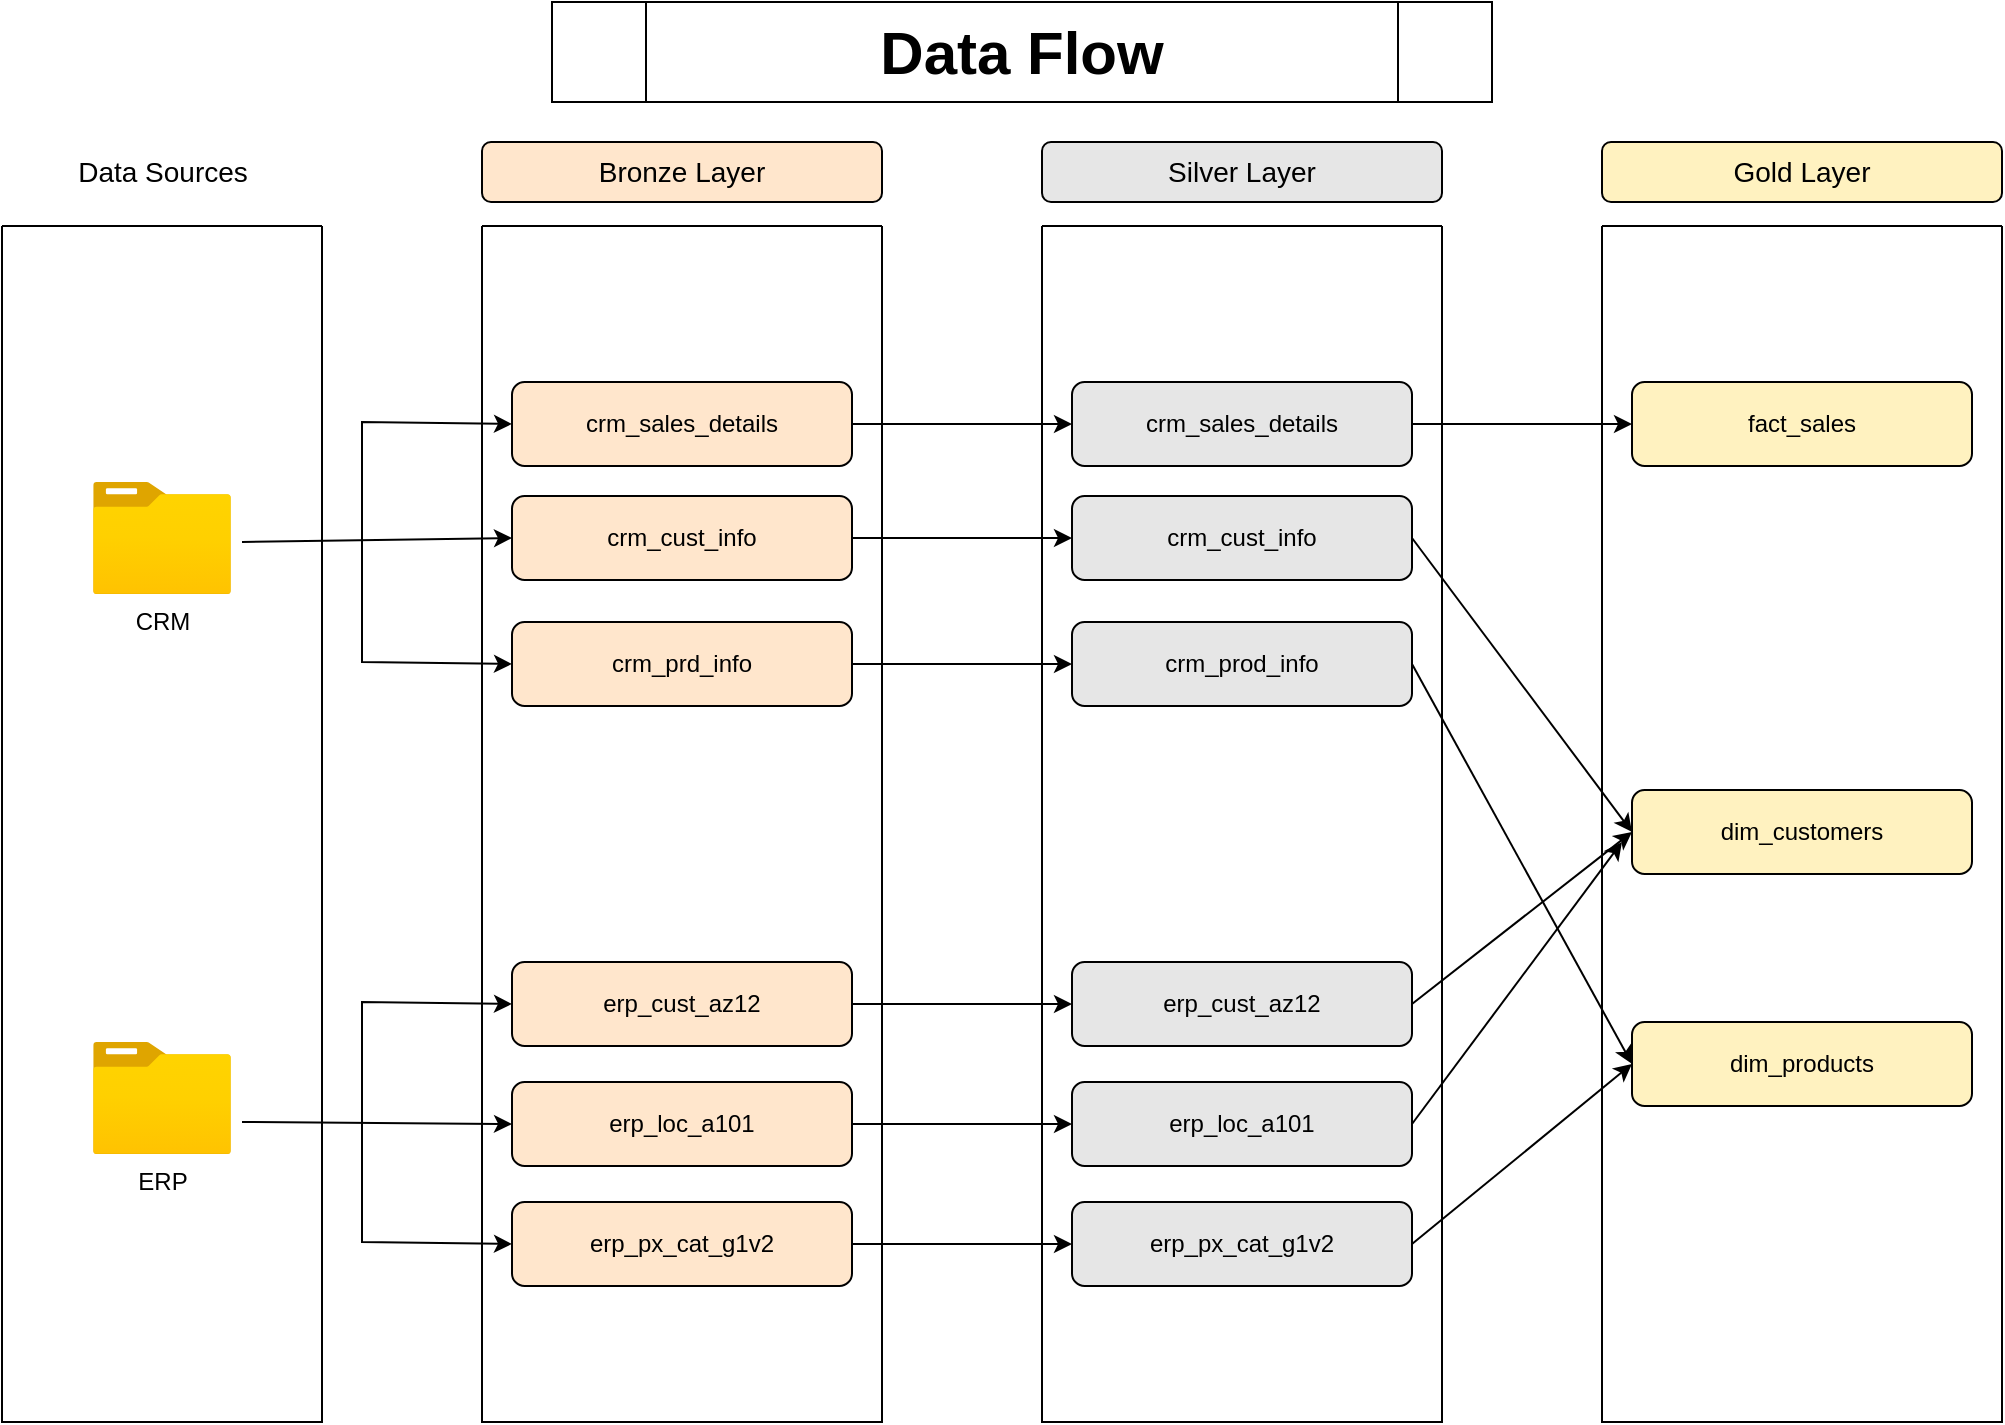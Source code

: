 <mxfile version="26.1.1">
  <diagram name="Page-1" id="sCh1pR8L4lkJz5qRek-o">
    <mxGraphModel dx="1250" dy="817" grid="1" gridSize="10" guides="1" tooltips="1" connect="1" arrows="1" fold="1" page="1" pageScale="1" pageWidth="1100" pageHeight="850" math="0" shadow="0">
      <root>
        <mxCell id="0" />
        <mxCell id="1" parent="0" />
        <mxCell id="HHSEadN-c8XD44LDuGr7-7" value="" style="swimlane;startSize=0;" vertex="1" parent="1">
          <mxGeometry x="40" y="122" width="160" height="598" as="geometry" />
        </mxCell>
        <mxCell id="HHSEadN-c8XD44LDuGr7-2" value="ERP" style="image;aspect=fixed;html=1;points=[];align=center;fontSize=12;image=img/lib/azure2/general/Folder_Blank.svg;" vertex="1" parent="HHSEadN-c8XD44LDuGr7-7">
          <mxGeometry x="45.5" y="408" width="69" height="56.0" as="geometry" />
        </mxCell>
        <mxCell id="HHSEadN-c8XD44LDuGr7-12" value="" style="endArrow=classic;html=1;rounded=0;entryX=0;entryY=0.5;entryDx=0;entryDy=0;" edge="1" parent="HHSEadN-c8XD44LDuGr7-7" target="HHSEadN-c8XD44LDuGr7-30">
          <mxGeometry width="50" height="50" relative="1" as="geometry">
            <mxPoint x="120" y="448" as="sourcePoint" />
            <mxPoint x="240" y="448" as="targetPoint" />
          </mxGeometry>
        </mxCell>
        <mxCell id="HHSEadN-c8XD44LDuGr7-14" value="" style="endArrow=classic;html=1;rounded=0;entryX=0;entryY=0.5;entryDx=0;entryDy=0;" edge="1" parent="HHSEadN-c8XD44LDuGr7-7" target="HHSEadN-c8XD44LDuGr7-29">
          <mxGeometry width="50" height="50" relative="1" as="geometry">
            <mxPoint x="180" y="448" as="sourcePoint" />
            <mxPoint x="240" y="388" as="targetPoint" />
            <Array as="points">
              <mxPoint x="180" y="388" />
            </Array>
          </mxGeometry>
        </mxCell>
        <mxCell id="HHSEadN-c8XD44LDuGr7-15" value="" style="endArrow=classic;html=1;rounded=0;entryX=0;entryY=0.5;entryDx=0;entryDy=0;" edge="1" parent="HHSEadN-c8XD44LDuGr7-7" target="HHSEadN-c8XD44LDuGr7-31">
          <mxGeometry width="50" height="50" relative="1" as="geometry">
            <mxPoint x="180" y="448" as="sourcePoint" />
            <mxPoint x="250" y="508" as="targetPoint" />
            <Array as="points">
              <mxPoint x="180" y="508" />
            </Array>
          </mxGeometry>
        </mxCell>
        <mxCell id="HHSEadN-c8XD44LDuGr7-1" value="CRM" style="image;aspect=fixed;html=1;points=[];align=center;fontSize=12;image=img/lib/azure2/general/Folder_Blank.svg;" vertex="1" parent="HHSEadN-c8XD44LDuGr7-7">
          <mxGeometry x="45.5" y="128" width="69" height="56.0" as="geometry" />
        </mxCell>
        <mxCell id="HHSEadN-c8XD44LDuGr7-11" value="" style="endArrow=classic;html=1;rounded=0;entryX=0;entryY=0.5;entryDx=0;entryDy=0;" edge="1" parent="HHSEadN-c8XD44LDuGr7-7" target="HHSEadN-c8XD44LDuGr7-27">
          <mxGeometry width="50" height="50" relative="1" as="geometry">
            <mxPoint x="120" y="158" as="sourcePoint" />
            <mxPoint x="200" y="158" as="targetPoint" />
          </mxGeometry>
        </mxCell>
        <mxCell id="HHSEadN-c8XD44LDuGr7-13" value="" style="endArrow=classic;html=1;rounded=0;entryX=0;entryY=0.5;entryDx=0;entryDy=0;" edge="1" parent="HHSEadN-c8XD44LDuGr7-7" target="HHSEadN-c8XD44LDuGr7-26">
          <mxGeometry width="50" height="50" relative="1" as="geometry">
            <mxPoint x="180" y="158" as="sourcePoint" />
            <mxPoint x="240" y="98" as="targetPoint" />
            <Array as="points">
              <mxPoint x="180" y="98" />
            </Array>
          </mxGeometry>
        </mxCell>
        <mxCell id="HHSEadN-c8XD44LDuGr7-17" value="" style="endArrow=classic;html=1;rounded=0;entryX=0;entryY=0.5;entryDx=0;entryDy=0;" edge="1" parent="HHSEadN-c8XD44LDuGr7-7" target="HHSEadN-c8XD44LDuGr7-28">
          <mxGeometry width="50" height="50" relative="1" as="geometry">
            <mxPoint x="180" y="158" as="sourcePoint" />
            <mxPoint x="240" y="218" as="targetPoint" />
            <Array as="points">
              <mxPoint x="180" y="218" />
            </Array>
          </mxGeometry>
        </mxCell>
        <mxCell id="HHSEadN-c8XD44LDuGr7-8" value="&lt;div&gt;&lt;font style=&quot;font-size: 14px;&quot;&gt;Data Sources&lt;/font&gt;&lt;/div&gt;" style="text;html=1;align=center;verticalAlign=middle;resizable=0;points=[];autosize=1;strokeColor=none;fillColor=none;" vertex="1" parent="1">
          <mxGeometry x="65" y="80" width="110" height="30" as="geometry" />
        </mxCell>
        <mxCell id="HHSEadN-c8XD44LDuGr7-18" value="&lt;font style=&quot;font-size: 14px;&quot;&gt;Bronze Layer&lt;/font&gt;" style="rounded=1;whiteSpace=wrap;html=1;fillColor=#FFE6CC;" vertex="1" parent="1">
          <mxGeometry x="280" y="80" width="200" height="30" as="geometry" />
        </mxCell>
        <mxCell id="HHSEadN-c8XD44LDuGr7-19" value="&lt;font style=&quot;font-size: 14px;&quot;&gt;Silver Layer&lt;/font&gt;" style="rounded=1;whiteSpace=wrap;html=1;fillColor=#E6E6E6;" vertex="1" parent="1">
          <mxGeometry x="560" y="80" width="200" height="30" as="geometry" />
        </mxCell>
        <mxCell id="HHSEadN-c8XD44LDuGr7-20" value="&lt;font style=&quot;font-size: 14px;&quot;&gt;Gold Layer&lt;/font&gt;" style="rounded=1;whiteSpace=wrap;html=1;fillColor=#FFF2C0;" vertex="1" parent="1">
          <mxGeometry x="840" y="80" width="200" height="30" as="geometry" />
        </mxCell>
        <mxCell id="HHSEadN-c8XD44LDuGr7-21" value="" style="swimlane;startSize=0;" vertex="1" parent="1">
          <mxGeometry x="560" y="122" width="200" height="598" as="geometry" />
        </mxCell>
        <mxCell id="HHSEadN-c8XD44LDuGr7-32" value="crm_sales_details" style="rounded=1;whiteSpace=wrap;html=1;fillColor=#E6E6E6;" vertex="1" parent="HHSEadN-c8XD44LDuGr7-21">
          <mxGeometry x="15" y="78" width="170" height="42" as="geometry" />
        </mxCell>
        <mxCell id="HHSEadN-c8XD44LDuGr7-33" value="crm_cust_info" style="rounded=1;whiteSpace=wrap;html=1;fillColor=#E6E6E6;" vertex="1" parent="HHSEadN-c8XD44LDuGr7-21">
          <mxGeometry x="15" y="135" width="170" height="42" as="geometry" />
        </mxCell>
        <mxCell id="HHSEadN-c8XD44LDuGr7-34" value="crm_prod_info" style="rounded=1;whiteSpace=wrap;html=1;fillColor=#E6E6E6;" vertex="1" parent="HHSEadN-c8XD44LDuGr7-21">
          <mxGeometry x="15" y="198" width="170" height="42" as="geometry" />
        </mxCell>
        <mxCell id="HHSEadN-c8XD44LDuGr7-35" value="erp_cust_az12" style="rounded=1;whiteSpace=wrap;html=1;fillColor=#E6E6E6;" vertex="1" parent="HHSEadN-c8XD44LDuGr7-21">
          <mxGeometry x="15" y="368" width="170" height="42" as="geometry" />
        </mxCell>
        <mxCell id="HHSEadN-c8XD44LDuGr7-36" value="erp_loc_a101" style="rounded=1;whiteSpace=wrap;html=1;fillColor=#E6E6E6;" vertex="1" parent="HHSEadN-c8XD44LDuGr7-21">
          <mxGeometry x="15" y="428" width="170" height="42" as="geometry" />
        </mxCell>
        <mxCell id="HHSEadN-c8XD44LDuGr7-37" value="erp_px_cat_g1v2" style="rounded=1;whiteSpace=wrap;html=1;fillColor=#E6E6E6;" vertex="1" parent="HHSEadN-c8XD44LDuGr7-21">
          <mxGeometry x="15" y="488" width="170" height="42" as="geometry" />
        </mxCell>
        <mxCell id="HHSEadN-c8XD44LDuGr7-24" value="" style="swimlane;startSize=0;" vertex="1" parent="1">
          <mxGeometry x="280" y="122" width="200" height="598" as="geometry" />
        </mxCell>
        <mxCell id="HHSEadN-c8XD44LDuGr7-26" value="crm_sales_details" style="rounded=1;whiteSpace=wrap;html=1;fillColor=#FFE6CC;" vertex="1" parent="HHSEadN-c8XD44LDuGr7-24">
          <mxGeometry x="15" y="78" width="170" height="42" as="geometry" />
        </mxCell>
        <mxCell id="HHSEadN-c8XD44LDuGr7-27" value="crm_cust_info" style="rounded=1;whiteSpace=wrap;html=1;fillColor=#FFE6CC;" vertex="1" parent="HHSEadN-c8XD44LDuGr7-24">
          <mxGeometry x="15" y="135" width="170" height="42" as="geometry" />
        </mxCell>
        <mxCell id="HHSEadN-c8XD44LDuGr7-28" value="crm_prd_info" style="rounded=1;whiteSpace=wrap;html=1;fillColor=#FFE6CC;" vertex="1" parent="HHSEadN-c8XD44LDuGr7-24">
          <mxGeometry x="15" y="198" width="170" height="42" as="geometry" />
        </mxCell>
        <mxCell id="HHSEadN-c8XD44LDuGr7-29" value="erp_cust_az12" style="rounded=1;whiteSpace=wrap;html=1;fillColor=#FFE6CC;" vertex="1" parent="HHSEadN-c8XD44LDuGr7-24">
          <mxGeometry x="15" y="368" width="170" height="42" as="geometry" />
        </mxCell>
        <mxCell id="HHSEadN-c8XD44LDuGr7-30" value="erp_loc_a101" style="rounded=1;whiteSpace=wrap;html=1;fillColor=#FFE6CC;" vertex="1" parent="HHSEadN-c8XD44LDuGr7-24">
          <mxGeometry x="15" y="428" width="170" height="42" as="geometry" />
        </mxCell>
        <mxCell id="HHSEadN-c8XD44LDuGr7-31" value="erp_px_cat_g1v2" style="rounded=1;whiteSpace=wrap;html=1;fillColor=#FFE6CC;" vertex="1" parent="HHSEadN-c8XD44LDuGr7-24">
          <mxGeometry x="15" y="488" width="170" height="42" as="geometry" />
        </mxCell>
        <mxCell id="HHSEadN-c8XD44LDuGr7-25" value="" style="swimlane;startSize=0;" vertex="1" parent="1">
          <mxGeometry x="840" y="122" width="200" height="598" as="geometry" />
        </mxCell>
        <mxCell id="HHSEadN-c8XD44LDuGr7-44" value="fact_sales" style="rounded=1;whiteSpace=wrap;html=1;fillColor=#FFF2C0;" vertex="1" parent="HHSEadN-c8XD44LDuGr7-25">
          <mxGeometry x="15" y="78" width="170" height="42" as="geometry" />
        </mxCell>
        <mxCell id="HHSEadN-c8XD44LDuGr7-45" value="dim_customers" style="rounded=1;whiteSpace=wrap;html=1;fillColor=#FFF2C0;" vertex="1" parent="HHSEadN-c8XD44LDuGr7-25">
          <mxGeometry x="15" y="282" width="170" height="42" as="geometry" />
        </mxCell>
        <mxCell id="HHSEadN-c8XD44LDuGr7-46" value="dim_products" style="rounded=1;whiteSpace=wrap;html=1;fillColor=#FFF2C0;" vertex="1" parent="HHSEadN-c8XD44LDuGr7-25">
          <mxGeometry x="15" y="398" width="170" height="42" as="geometry" />
        </mxCell>
        <mxCell id="HHSEadN-c8XD44LDuGr7-38" value="" style="endArrow=classic;html=1;rounded=0;entryX=0;entryY=0.5;entryDx=0;entryDy=0;exitX=1;exitY=0.5;exitDx=0;exitDy=0;" edge="1" parent="1" source="HHSEadN-c8XD44LDuGr7-27" target="HHSEadN-c8XD44LDuGr7-33">
          <mxGeometry width="50" height="50" relative="1" as="geometry">
            <mxPoint x="480" y="279" as="sourcePoint" />
            <mxPoint x="615" y="277" as="targetPoint" />
          </mxGeometry>
        </mxCell>
        <mxCell id="HHSEadN-c8XD44LDuGr7-39" value="" style="endArrow=classic;html=1;rounded=0;exitX=1;exitY=0.5;exitDx=0;exitDy=0;entryX=0;entryY=0.5;entryDx=0;entryDy=0;" edge="1" parent="1" source="HHSEadN-c8XD44LDuGr7-26" target="HHSEadN-c8XD44LDuGr7-32">
          <mxGeometry width="50" height="50" relative="1" as="geometry">
            <mxPoint x="470" y="220" as="sourcePoint" />
            <mxPoint x="530" y="200" as="targetPoint" />
          </mxGeometry>
        </mxCell>
        <mxCell id="HHSEadN-c8XD44LDuGr7-40" value="" style="endArrow=classic;html=1;rounded=0;exitX=1;exitY=0.5;exitDx=0;exitDy=0;entryX=0;entryY=0.5;entryDx=0;entryDy=0;" edge="1" parent="1" source="HHSEadN-c8XD44LDuGr7-28" target="HHSEadN-c8XD44LDuGr7-34">
          <mxGeometry width="50" height="50" relative="1" as="geometry">
            <mxPoint x="460" y="380" as="sourcePoint" />
            <mxPoint x="570" y="380" as="targetPoint" />
          </mxGeometry>
        </mxCell>
        <mxCell id="HHSEadN-c8XD44LDuGr7-41" value="" style="endArrow=classic;html=1;rounded=0;exitX=1;exitY=0.5;exitDx=0;exitDy=0;entryX=0;entryY=0.5;entryDx=0;entryDy=0;" edge="1" parent="1" source="HHSEadN-c8XD44LDuGr7-29" target="HHSEadN-c8XD44LDuGr7-35">
          <mxGeometry width="50" height="50" relative="1" as="geometry">
            <mxPoint x="470" y="460" as="sourcePoint" />
            <mxPoint x="580" y="460" as="targetPoint" />
          </mxGeometry>
        </mxCell>
        <mxCell id="HHSEadN-c8XD44LDuGr7-42" value="" style="endArrow=classic;html=1;rounded=0;exitX=1;exitY=0.5;exitDx=0;exitDy=0;entryX=0;entryY=0.5;entryDx=0;entryDy=0;" edge="1" parent="1" source="HHSEadN-c8XD44LDuGr7-30" target="HHSEadN-c8XD44LDuGr7-36">
          <mxGeometry width="50" height="50" relative="1" as="geometry">
            <mxPoint x="475" y="570" as="sourcePoint" />
            <mxPoint x="585" y="570" as="targetPoint" />
          </mxGeometry>
        </mxCell>
        <mxCell id="HHSEadN-c8XD44LDuGr7-43" value="" style="endArrow=classic;html=1;rounded=0;exitX=1;exitY=0.5;exitDx=0;exitDy=0;entryX=0;entryY=0.5;entryDx=0;entryDy=0;" edge="1" parent="1" source="HHSEadN-c8XD44LDuGr7-31" target="HHSEadN-c8XD44LDuGr7-37">
          <mxGeometry width="50" height="50" relative="1" as="geometry">
            <mxPoint x="475" y="600" as="sourcePoint" />
            <mxPoint x="585" y="600" as="targetPoint" />
          </mxGeometry>
        </mxCell>
        <mxCell id="HHSEadN-c8XD44LDuGr7-47" value="" style="endArrow=classic;html=1;rounded=0;exitX=1;exitY=0.5;exitDx=0;exitDy=0;entryX=0;entryY=0.5;entryDx=0;entryDy=0;" edge="1" parent="1" source="HHSEadN-c8XD44LDuGr7-32" target="HHSEadN-c8XD44LDuGr7-44">
          <mxGeometry width="50" height="50" relative="1" as="geometry">
            <mxPoint x="770" y="220" as="sourcePoint" />
            <mxPoint x="800" y="200" as="targetPoint" />
          </mxGeometry>
        </mxCell>
        <mxCell id="HHSEadN-c8XD44LDuGr7-48" value="" style="endArrow=classic;html=1;rounded=0;entryX=0;entryY=0.5;entryDx=0;entryDy=0;exitX=1;exitY=0.5;exitDx=0;exitDy=0;" edge="1" parent="1" source="HHSEadN-c8XD44LDuGr7-33" target="HHSEadN-c8XD44LDuGr7-45">
          <mxGeometry width="50" height="50" relative="1" as="geometry">
            <mxPoint x="790" y="290" as="sourcePoint" />
            <mxPoint x="900" y="290" as="targetPoint" />
          </mxGeometry>
        </mxCell>
        <mxCell id="HHSEadN-c8XD44LDuGr7-49" value="" style="endArrow=classic;html=1;rounded=0;entryX=0;entryY=0.5;entryDx=0;entryDy=0;exitX=1;exitY=0.5;exitDx=0;exitDy=0;" edge="1" parent="1" source="HHSEadN-c8XD44LDuGr7-34" target="HHSEadN-c8XD44LDuGr7-46">
          <mxGeometry width="50" height="50" relative="1" as="geometry">
            <mxPoint x="790" y="340" as="sourcePoint" />
            <mxPoint x="900" y="340" as="targetPoint" />
          </mxGeometry>
        </mxCell>
        <mxCell id="HHSEadN-c8XD44LDuGr7-50" value="" style="endArrow=classic;html=1;rounded=0;entryX=0;entryY=0.5;entryDx=0;entryDy=0;exitX=1;exitY=0.5;exitDx=0;exitDy=0;" edge="1" parent="1" source="HHSEadN-c8XD44LDuGr7-35" target="HHSEadN-c8XD44LDuGr7-45">
          <mxGeometry width="50" height="50" relative="1" as="geometry">
            <mxPoint x="870" y="470" as="sourcePoint" />
            <mxPoint x="980" y="470" as="targetPoint" />
          </mxGeometry>
        </mxCell>
        <mxCell id="HHSEadN-c8XD44LDuGr7-51" value="" style="endArrow=classic;html=1;rounded=0;exitX=1;exitY=0.5;exitDx=0;exitDy=0;" edge="1" parent="1" source="HHSEadN-c8XD44LDuGr7-36">
          <mxGeometry width="50" height="50" relative="1" as="geometry">
            <mxPoint x="790" y="590" as="sourcePoint" />
            <mxPoint x="850" y="430" as="targetPoint" />
          </mxGeometry>
        </mxCell>
        <mxCell id="HHSEadN-c8XD44LDuGr7-52" value="" style="endArrow=classic;html=1;rounded=0;entryX=0;entryY=0.5;entryDx=0;entryDy=0;exitX=1;exitY=0.5;exitDx=0;exitDy=0;" edge="1" parent="1" source="HHSEadN-c8XD44LDuGr7-37" target="HHSEadN-c8XD44LDuGr7-46">
          <mxGeometry width="50" height="50" relative="1" as="geometry">
            <mxPoint x="790" y="640" as="sourcePoint" />
            <mxPoint x="900" y="640" as="targetPoint" />
          </mxGeometry>
        </mxCell>
        <mxCell id="HHSEadN-c8XD44LDuGr7-53" value="&lt;b&gt;&lt;font style=&quot;font-size: 30px;&quot;&gt;Data Flow&lt;/font&gt;&lt;/b&gt;" style="shape=process;whiteSpace=wrap;html=1;backgroundOutline=1;" vertex="1" parent="1">
          <mxGeometry x="315" y="10" width="470" height="50" as="geometry" />
        </mxCell>
      </root>
    </mxGraphModel>
  </diagram>
</mxfile>
